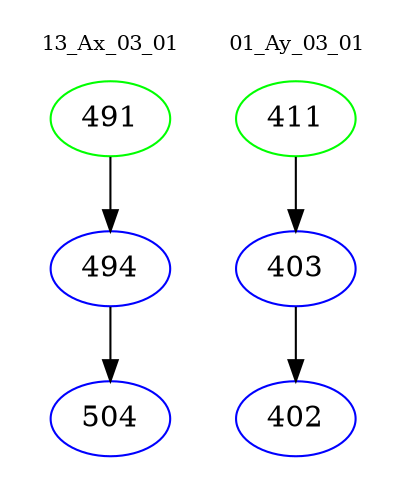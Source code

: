 digraph{
subgraph cluster_0 {
color = white
label = "13_Ax_03_01";
fontsize=10;
T0_491 [label="491", color="green"]
T0_491 -> T0_494 [color="black"]
T0_494 [label="494", color="blue"]
T0_494 -> T0_504 [color="black"]
T0_504 [label="504", color="blue"]
}
subgraph cluster_1 {
color = white
label = "01_Ay_03_01";
fontsize=10;
T1_411 [label="411", color="green"]
T1_411 -> T1_403 [color="black"]
T1_403 [label="403", color="blue"]
T1_403 -> T1_402 [color="black"]
T1_402 [label="402", color="blue"]
}
}
